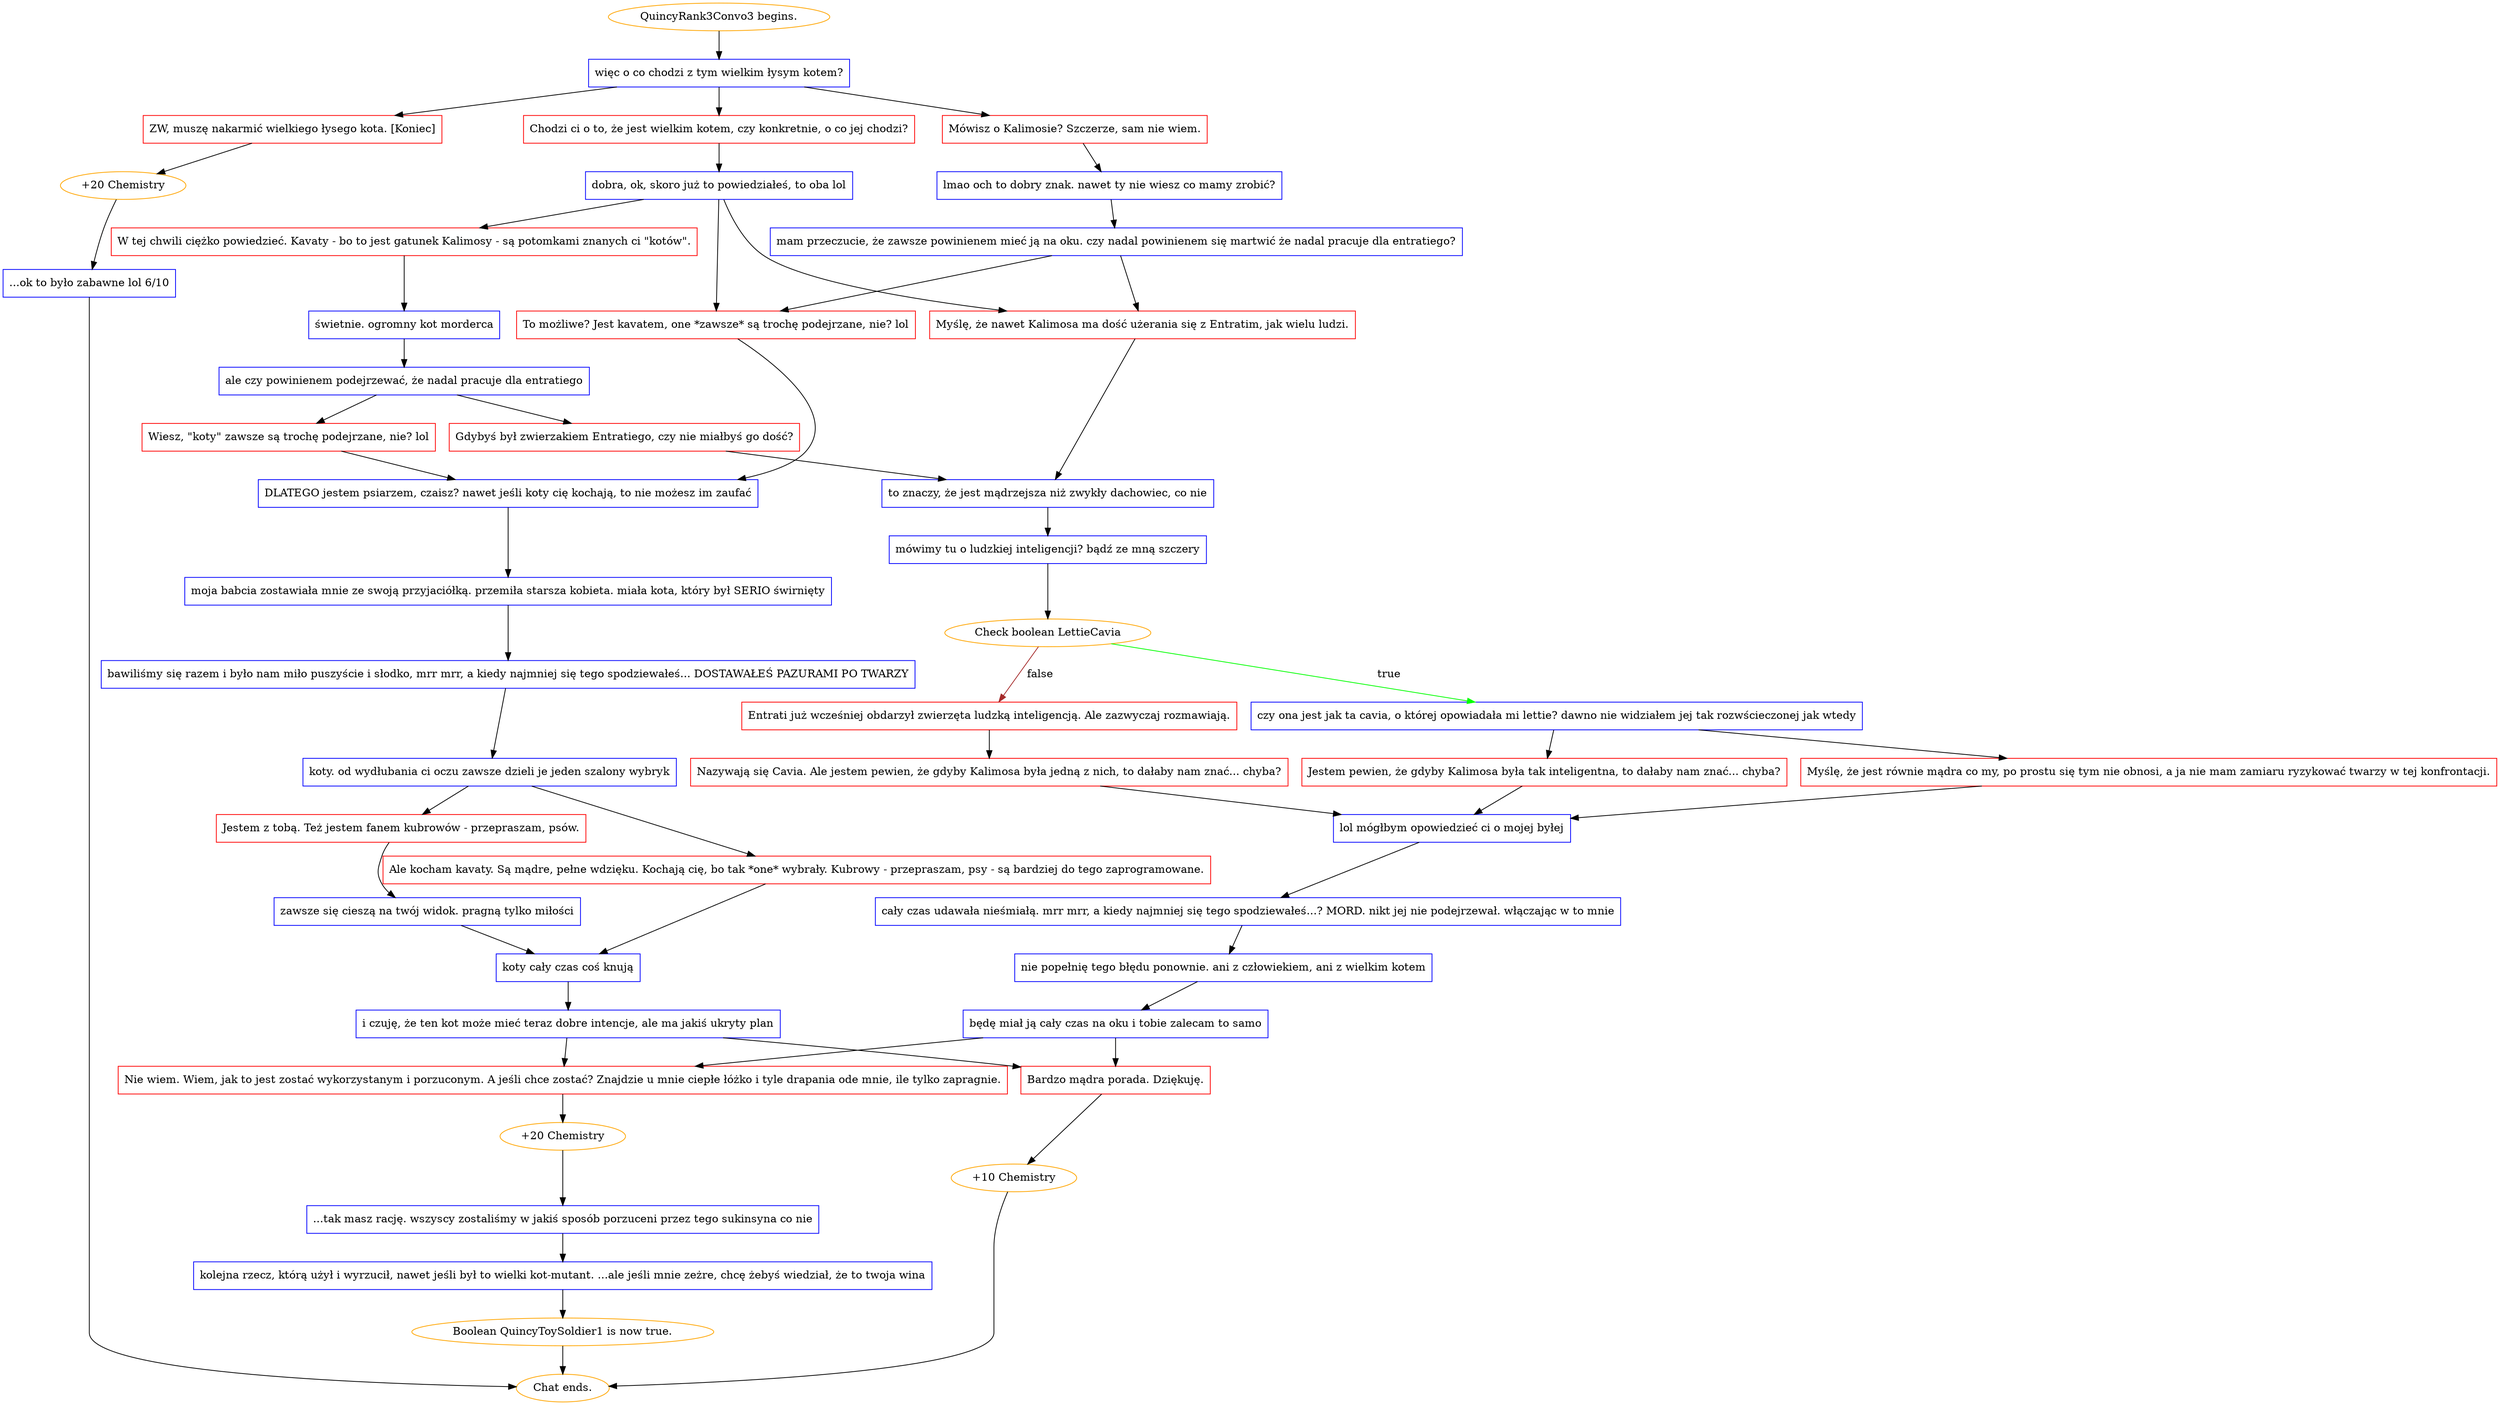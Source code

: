 digraph {
	"QuincyRank3Convo3 begins." [color=orange];
		"QuincyRank3Convo3 begins." -> j4259028569;
	j4259028569 [label="więc o co chodzi z tym wielkim łysym kotem?",shape=box,color=blue];
		j4259028569 -> j1646792558;
		j4259028569 -> j909234627;
		j4259028569 -> j1123404813;
	j1646792558 [label="Mówisz o Kalimosie? Szczerze, sam nie wiem.",shape=box,color=red];
		j1646792558 -> j3187018265;
	j909234627 [label="Chodzi ci o to, że jest wielkim kotem, czy konkretnie, o co jej chodzi?",shape=box,color=red];
		j909234627 -> j4139407751;
	j1123404813 [label="ZW, muszę nakarmić wielkiego łysego kota. [Koniec]",shape=box,color=red];
		j1123404813 -> j456359067;
	j3187018265 [label="lmao och to dobry znak. nawet ty nie wiesz co mamy zrobić?",shape=box,color=blue];
		j3187018265 -> j3902020456;
	j4139407751 [label="dobra, ok, skoro już to powiedziałeś, to oba lol",shape=box,color=blue];
		j4139407751 -> j2432670513;
		j4139407751 -> j908721105;
		j4139407751 -> j2275777131;
	j456359067 [label="+20 Chemistry",color=orange];
		j456359067 -> j1231538534;
	j3902020456 [label="mam przeczucie, że zawsze powinienem mieć ją na oku. czy nadal powinienem się martwić że nadal pracuje dla entratiego?",shape=box,color=blue];
		j3902020456 -> j2275777131;
		j3902020456 -> j908721105;
	j2432670513 [label="W tej chwili ciężko powiedzieć. Kavaty - bo to jest gatunek Kalimosy - są potomkami znanych ci \"kotów\".",shape=box,color=red];
		j2432670513 -> j1710392791;
	j908721105 [label="Myślę, że nawet Kalimosa ma dość użerania się z Entratim, jak wielu ludzi.",shape=box,color=red];
		j908721105 -> j426615260;
	j2275777131 [label="To możliwe? Jest kavatem, one *zawsze* są trochę podejrzane, nie? lol",shape=box,color=red];
		j2275777131 -> j3696615621;
	j1231538534 [label="...ok to było zabawne lol 6/10",shape=box,color=blue];
		j1231538534 -> "Chat ends.";
	j1710392791 [label="świetnie. ogromny kot morderca",shape=box,color=blue];
		j1710392791 -> j2670324487;
	j426615260 [label="to znaczy, że jest mądrzejsza niż zwykły dachowiec, co nie",shape=box,color=blue];
		j426615260 -> j398012245;
	j3696615621 [label="DLATEGO jestem psiarzem, czaisz? nawet jeśli koty cię kochają, to nie możesz im zaufać",shape=box,color=blue];
		j3696615621 -> j3632160558;
	"Chat ends." [color=orange];
	j2670324487 [label="ale czy powinienem podejrzewać, że nadal pracuje dla entratiego",shape=box,color=blue];
		j2670324487 -> j757612212;
		j2670324487 -> j1078995730;
	j398012245 [label="mówimy tu o ludzkiej inteligencji? bądź ze mną szczery",shape=box,color=blue];
		j398012245 -> j4211915999;
	j3632160558 [label="moja babcia zostawiała mnie ze swoją przyjaciółką. przemiła starsza kobieta. miała kota, który był SERIO świrnięty",shape=box,color=blue];
		j3632160558 -> j2392932309;
	j757612212 [label="Wiesz, \"koty\" zawsze są trochę podejrzane, nie? lol",shape=box,color=red];
		j757612212 -> j3696615621;
	j1078995730 [label="Gdybyś był zwierzakiem Entratiego, czy nie miałbyś go dość?",shape=box,color=red];
		j1078995730 -> j426615260;
	j4211915999 [label="Check boolean LettieCavia",color=orange];
		j4211915999 -> j1154193910 [label=true,color=green];
		j4211915999 -> j924086879 [label=false,color=brown];
	j2392932309 [label="bawiliśmy się razem i było nam miło puszyście i słodko, mrr mrr, a kiedy najmniej się tego spodziewałeś... DOSTAWAŁEŚ PAZURAMI PO TWARZY",shape=box,color=blue];
		j2392932309 -> j3332478149;
	j1154193910 [label="czy ona jest jak ta cavia, o której opowiadała mi lettie? dawno nie widziałem jej tak rozwścieczonej jak wtedy",shape=box,color=blue];
		j1154193910 -> j3545519542;
		j1154193910 -> j2038950741;
	j924086879 [label="Entrati już wcześniej obdarzył zwierzęta ludzką inteligencją. Ale zazwyczaj rozmawiają.",shape=box,color=red];
		j924086879 -> j4023767705;
	j3332478149 [label="koty. od wydłubania ci oczu zawsze dzieli je jeden szalony wybryk",shape=box,color=blue];
		j3332478149 -> j1913886676;
		j3332478149 -> j2023210675;
	j3545519542 [label="Myślę, że jest równie mądra co my, po prostu się tym nie obnosi, a ja nie mam zamiaru ryzykować twarzy w tej konfrontacji.",shape=box,color=red];
		j3545519542 -> j3861404611;
	j2038950741 [label="Jestem pewien, że gdyby Kalimosa była tak inteligentna, to dałaby nam znać... chyba?",shape=box,color=red];
		j2038950741 -> j3861404611;
	j4023767705 [label="Nazywają się Cavia. Ale jestem pewien, że gdyby Kalimosa była jedną z nich, to dałaby nam znać... chyba?",shape=box,color=red];
		j4023767705 -> j3861404611;
	j1913886676 [label="Ale kocham kavaty. Są mądre, pełne wdzięku. Kochają cię, bo tak *one* wybrały. Kubrowy - przepraszam, psy - są bardziej do tego zaprogramowane.",shape=box,color=red];
		j1913886676 -> j1936992114;
	j2023210675 [label="Jestem z tobą. Też jestem fanem kubrowów - przepraszam, psów.",shape=box,color=red];
		j2023210675 -> j2056802438;
	j3861404611 [label="lol mógłbym opowiedzieć ci o mojej byłej",shape=box,color=blue];
		j3861404611 -> j679120495;
	j1936992114 [label="koty cały czas coś knują",shape=box,color=blue];
		j1936992114 -> j2290631439;
	j2056802438 [label="zawsze się cieszą na twój widok. pragną tylko miłości",shape=box,color=blue];
		j2056802438 -> j1936992114;
	j679120495 [label="cały czas udawała nieśmiałą. mrr mrr, a kiedy najmniej się tego spodziewałeś...? MORD. nikt jej nie podejrzewał. włączając w to mnie",shape=box,color=blue];
		j679120495 -> j3797229306;
	j2290631439 [label="i czuję, że ten kot może mieć teraz dobre intencje, ale ma jakiś ukryty plan",shape=box,color=blue];
		j2290631439 -> j1974311565;
		j2290631439 -> j2114462600;
	j3797229306 [label="nie popełnię tego błędu ponownie. ani z człowiekiem, ani z wielkim kotem",shape=box,color=blue];
		j3797229306 -> j3100383378;
	j1974311565 [label="Nie wiem. Wiem, jak to jest zostać wykorzystanym i porzuconym. A jeśli chce zostać? Znajdzie u mnie ciepłe łóżko i tyle drapania ode mnie, ile tylko zapragnie.",shape=box,color=red];
		j1974311565 -> j4177882580;
	j2114462600 [label="Bardzo mądra porada. Dziękuję.",shape=box,color=red];
		j2114462600 -> j1470630329;
	j3100383378 [label="będę miał ją cały czas na oku i tobie zalecam to samo",shape=box,color=blue];
		j3100383378 -> j1974311565;
		j3100383378 -> j2114462600;
	j4177882580 [label="+20 Chemistry",color=orange];
		j4177882580 -> j3576917303;
	j1470630329 [label="+10 Chemistry",color=orange];
		j1470630329 -> "Chat ends.";
	j3576917303 [label="...tak masz rację. wszyscy zostaliśmy w jakiś sposób porzuceni przez tego sukinsyna co nie",shape=box,color=blue];
		j3576917303 -> j4139261564;
	j4139261564 [label="kolejna rzecz, którą użył i wyrzucił, nawet jeśli był to wielki kot-mutant. ...ale jeśli mnie zeżre, chcę żebyś wiedział, że to twoja wina",shape=box,color=blue];
		j4139261564 -> j1201379955;
	j1201379955 [label="Boolean QuincyToySoldier1 is now true.",color=orange];
		j1201379955 -> "Chat ends.";
}